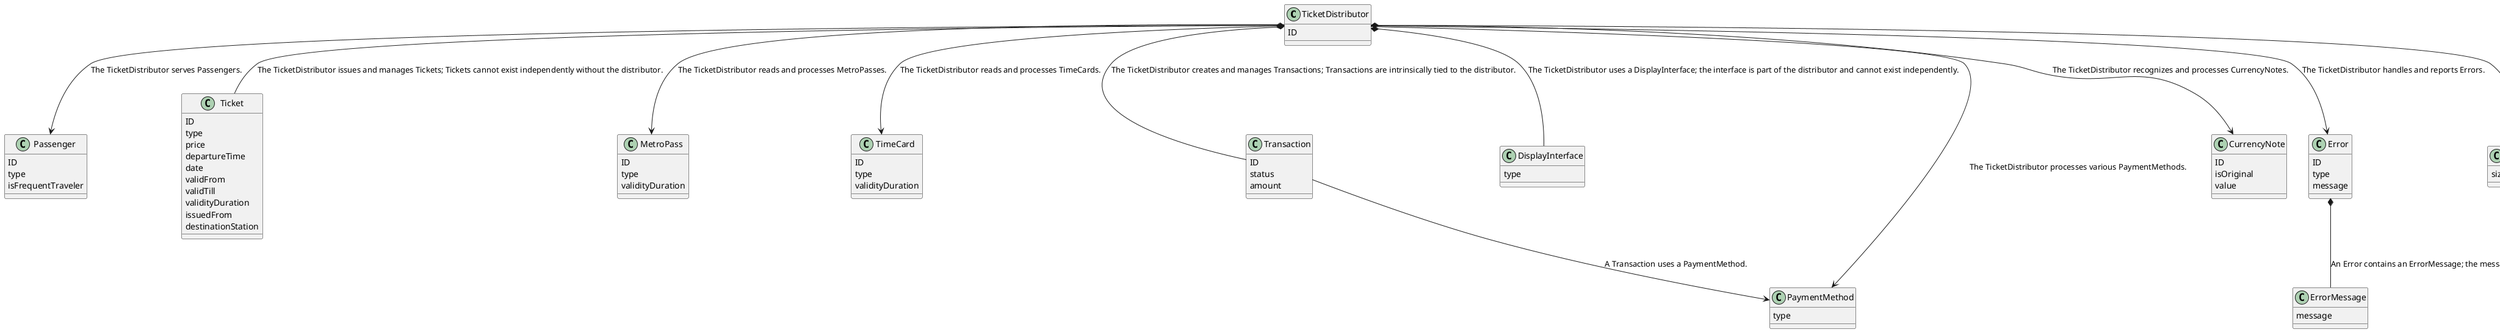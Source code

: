 @startuml

class TicketDistributor {
  ID
}

class Passenger {
  ID
  type
  isFrequentTraveler
}

class Ticket {
  ID
  type
  price
  departureTime
  date
  validFrom
  validTill
  validityDuration
  issuedFrom
  destinationStation
}

class MetroPass {
  ID
  type
  validityDuration
}

class TimeCard {
  ID
  type
  validityDuration
}

class Transaction {
  ID
  status
  amount
}

class DisplayInterface {
  type
}

class PaymentMethod {
  type
}

class CurrencyNote {
  ID
  isOriginal
  value
}

class Error {
  ID
  type
  message
}

class ErrorMessage {
  message
}

class TouchScreen {
  size
}

TicketDistributor *-- Ticket : The TicketDistributor issues and manages Tickets; Tickets cannot exist independently without the distributor.
TicketDistributor --> MetroPass : The TicketDistributor reads and processes MetroPasses.
TicketDistributor --> TimeCard : The TicketDistributor reads and processes TimeCards.
TicketDistributor *-- Transaction : The TicketDistributor creates and manages Transactions; Transactions are intrinsically tied to the distributor.
TicketDistributor *-- DisplayInterface : The TicketDistributor uses a DisplayInterface; the interface is part of the distributor and cannot exist independently.
TicketDistributor --> PaymentMethod : The TicketDistributor processes various PaymentMethods.
TicketDistributor --> CurrencyNote : The TicketDistributor recognizes and processes CurrencyNotes.
TicketDistributor --> Error : The TicketDistributor handles and reports Errors.
TicketDistributor *-- TouchScreen : The TicketDistributor uses a TouchScreen; the touchscreen is an integral part of the distributor.
TicketDistributor --> Passenger : The TicketDistributor serves Passengers.
Transaction --> PaymentMethod : A Transaction uses a PaymentMethod.
Error *-- ErrorMessage : An Error contains an ErrorMessage; the message is inseparable from the error.

@enduml